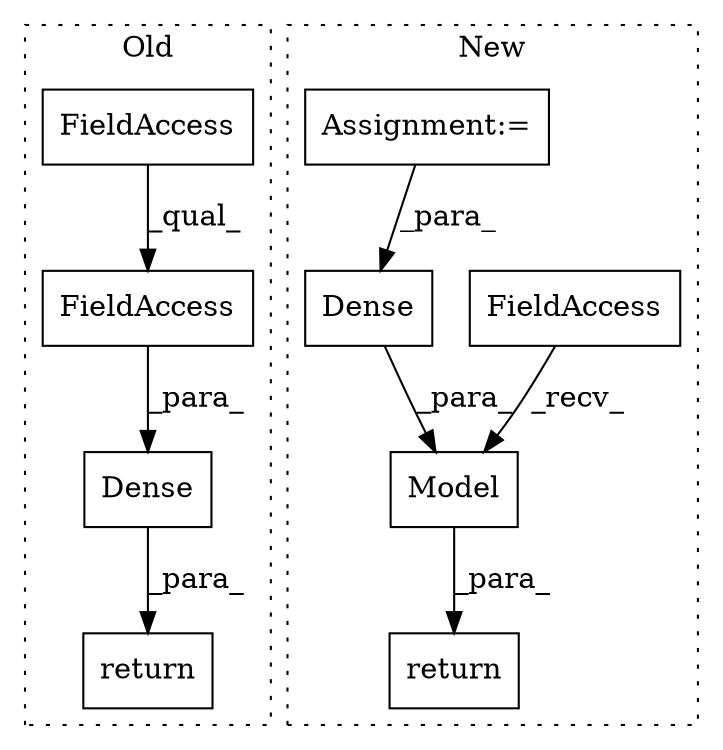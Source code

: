 digraph G {
subgraph cluster0 {
1 [label="Dense" a="32" s="17541,17613" l="6,1" shape="box"];
3 [label="FieldAccess" a="22" s="17583" l="21" shape="box"];
4 [label="FieldAccess" a="22" s="17583" l="13" shape="box"];
8 [label="return" a="41" s="17620" l="7" shape="box"];
label = "Old";
style="dotted";
}
subgraph cluster1 {
2 [label="Dense" a="32" s="17041,17057" l="6,1" shape="box"];
5 [label="Model" a="32" s="17088,17106" l="6,1" shape="box"];
6 [label="FieldAccess" a="22" s="17071" l="16" shape="box"];
7 [label="Assignment:=" a="7" s="16664" l="1" shape="box"];
9 [label="return" a="41" s="17064" l="7" shape="box"];
label = "New";
style="dotted";
}
1 -> 8 [label="_para_"];
2 -> 5 [label="_para_"];
3 -> 1 [label="_para_"];
4 -> 3 [label="_qual_"];
5 -> 9 [label="_para_"];
6 -> 5 [label="_recv_"];
7 -> 2 [label="_para_"];
}